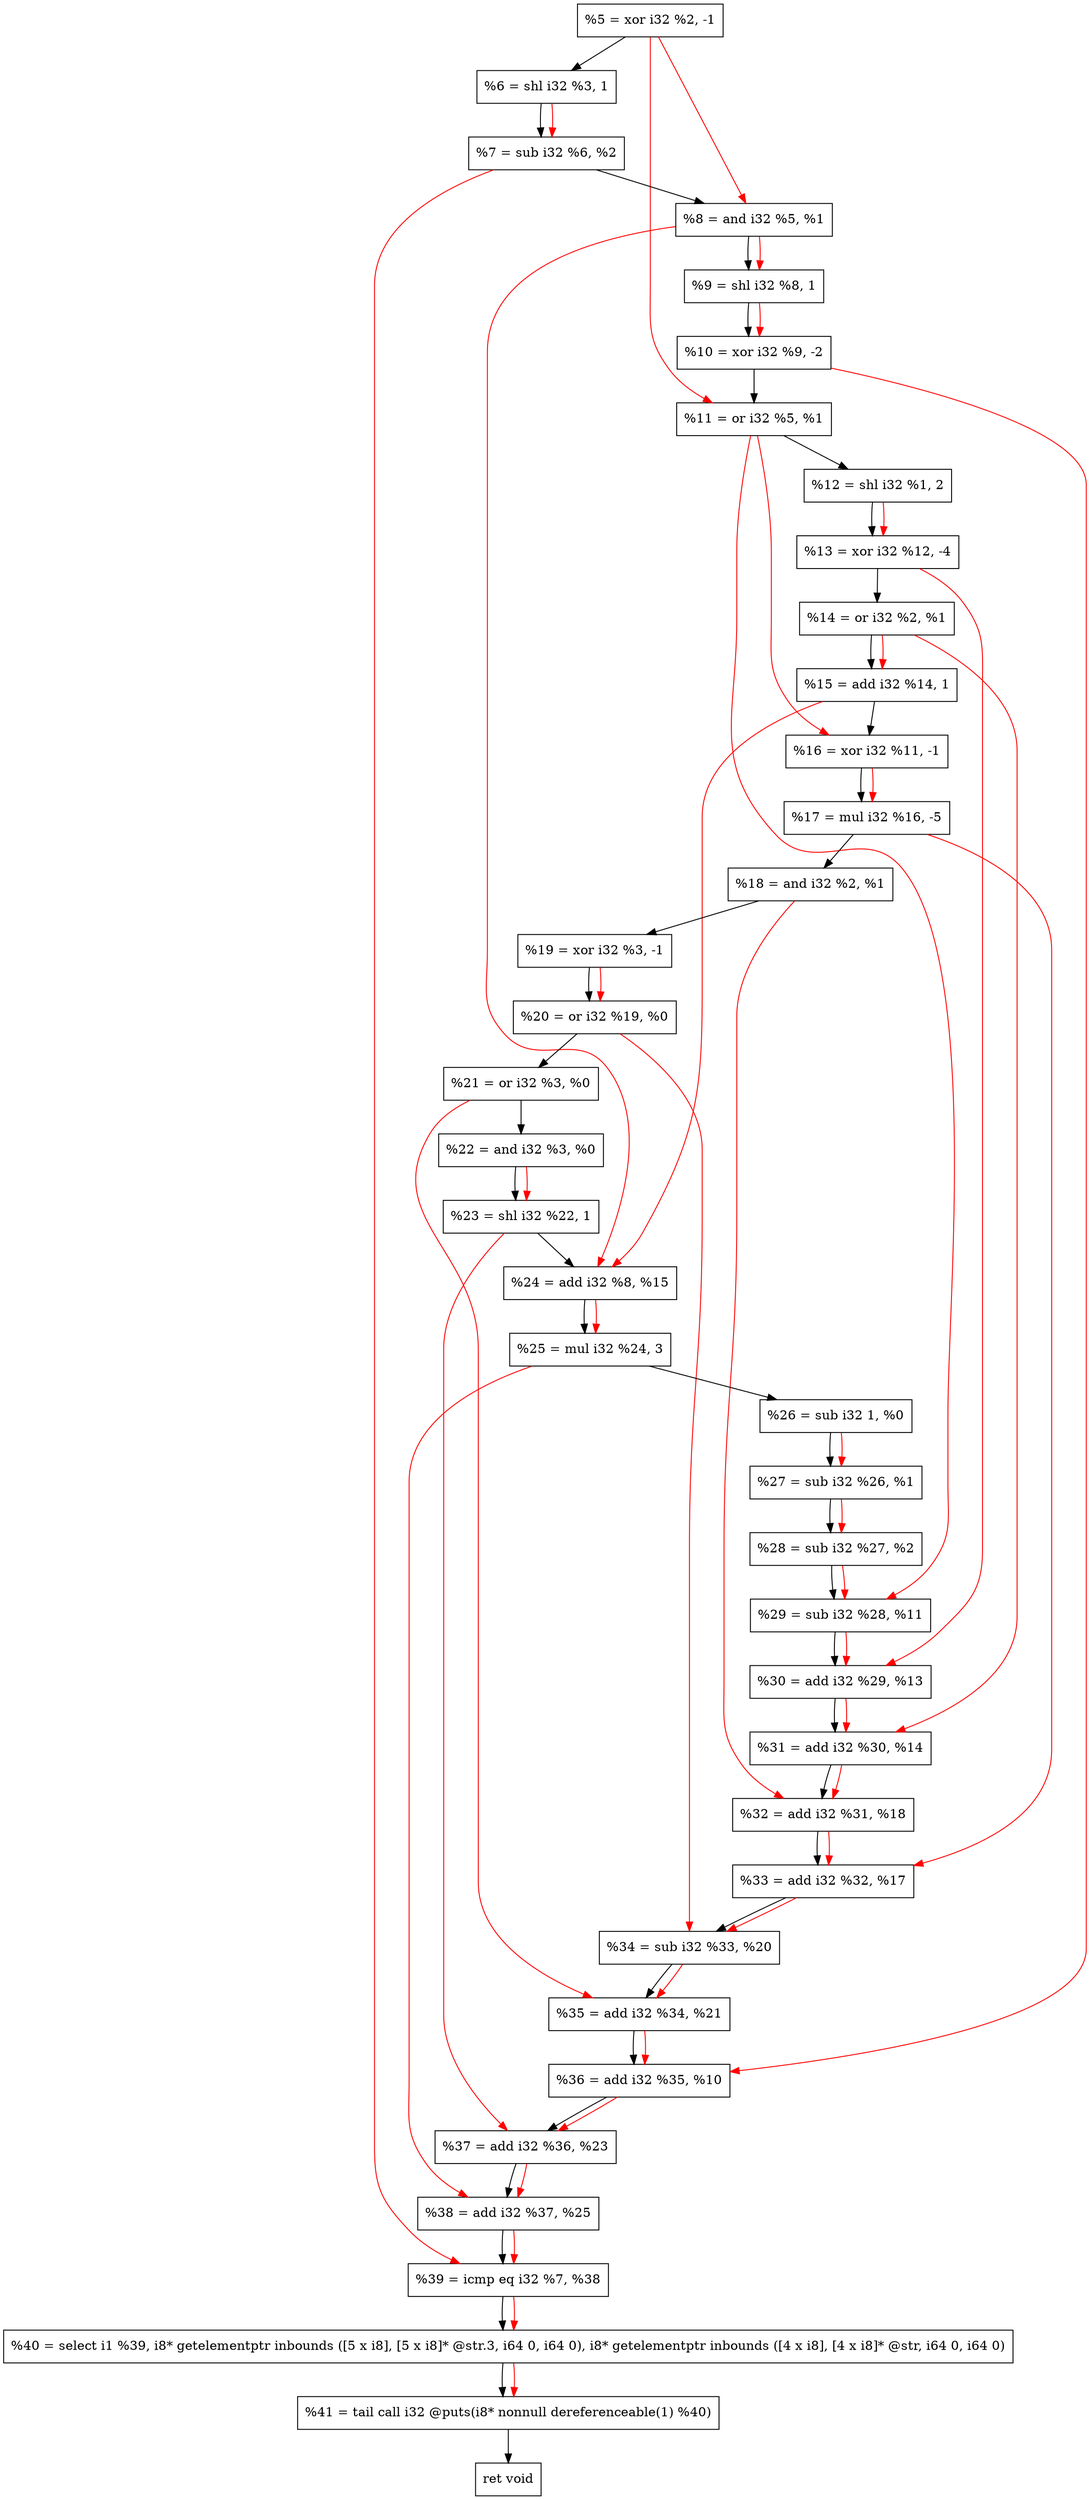 digraph "DFG for'crackme' function" {
	Node0x16cd030[shape=record, label="  %5 = xor i32 %2, -1"];
	Node0x16cd0d0[shape=record, label="  %6 = shl i32 %3, 1"];
	Node0x16cd140[shape=record, label="  %7 = sub i32 %6, %2"];
	Node0x16cd1b0[shape=record, label="  %8 = and i32 %5, %1"];
	Node0x16cd220[shape=record, label="  %9 = shl i32 %8, 1"];
	Node0x16cd2c0[shape=record, label="  %10 = xor i32 %9, -2"];
	Node0x16cd330[shape=record, label="  %11 = or i32 %5, %1"];
	Node0x16cd3d0[shape=record, label="  %12 = shl i32 %1, 2"];
	Node0x16cd470[shape=record, label="  %13 = xor i32 %12, -4"];
	Node0x16cd4e0[shape=record, label="  %14 = or i32 %2, %1"];
	Node0x16cd550[shape=record, label="  %15 = add i32 %14, 1"];
	Node0x16cd5c0[shape=record, label="  %16 = xor i32 %11, -1"];
	Node0x16cd660[shape=record, label="  %17 = mul i32 %16, -5"];
	Node0x16cd6d0[shape=record, label="  %18 = and i32 %2, %1"];
	Node0x16cd740[shape=record, label="  %19 = xor i32 %3, -1"];
	Node0x16cd7b0[shape=record, label="  %20 = or i32 %19, %0"];
	Node0x16cd820[shape=record, label="  %21 = or i32 %3, %0"];
	Node0x16cd890[shape=record, label="  %22 = and i32 %3, %0"];
	Node0x16cd900[shape=record, label="  %23 = shl i32 %22, 1"];
	Node0x16cd970[shape=record, label="  %24 = add i32 %8, %15"];
	Node0x16cda10[shape=record, label="  %25 = mul i32 %24, 3"];
	Node0x16cda80[shape=record, label="  %26 = sub i32 1, %0"];
	Node0x16cdaf0[shape=record, label="  %27 = sub i32 %26, %1"];
	Node0x16cdb60[shape=record, label="  %28 = sub i32 %27, %2"];
	Node0x16cdbd0[shape=record, label="  %29 = sub i32 %28, %11"];
	Node0x16cdc40[shape=record, label="  %30 = add i32 %29, %13"];
	Node0x16cdcb0[shape=record, label="  %31 = add i32 %30, %14"];
	Node0x16cdd20[shape=record, label="  %32 = add i32 %31, %18"];
	Node0x16cdfa0[shape=record, label="  %33 = add i32 %32, %17"];
	Node0x16ce010[shape=record, label="  %34 = sub i32 %33, %20"];
	Node0x16ce080[shape=record, label="  %35 = add i32 %34, %21"];
	Node0x16ce0f0[shape=record, label="  %36 = add i32 %35, %10"];
	Node0x16ce160[shape=record, label="  %37 = add i32 %36, %23"];
	Node0x16ce1d0[shape=record, label="  %38 = add i32 %37, %25"];
	Node0x16ce240[shape=record, label="  %39 = icmp eq i32 %7, %38"];
	Node0x166d268[shape=record, label="  %40 = select i1 %39, i8* getelementptr inbounds ([5 x i8], [5 x i8]* @str.3, i64 0, i64 0), i8* getelementptr inbounds ([4 x i8], [4 x i8]* @str, i64 0, i64 0)"];
	Node0x16ce6e0[shape=record, label="  %41 = tail call i32 @puts(i8* nonnull dereferenceable(1) %40)"];
	Node0x16ce730[shape=record, label="  ret void"];
	Node0x16cd030 -> Node0x16cd0d0;
	Node0x16cd0d0 -> Node0x16cd140;
	Node0x16cd140 -> Node0x16cd1b0;
	Node0x16cd1b0 -> Node0x16cd220;
	Node0x16cd220 -> Node0x16cd2c0;
	Node0x16cd2c0 -> Node0x16cd330;
	Node0x16cd330 -> Node0x16cd3d0;
	Node0x16cd3d0 -> Node0x16cd470;
	Node0x16cd470 -> Node0x16cd4e0;
	Node0x16cd4e0 -> Node0x16cd550;
	Node0x16cd550 -> Node0x16cd5c0;
	Node0x16cd5c0 -> Node0x16cd660;
	Node0x16cd660 -> Node0x16cd6d0;
	Node0x16cd6d0 -> Node0x16cd740;
	Node0x16cd740 -> Node0x16cd7b0;
	Node0x16cd7b0 -> Node0x16cd820;
	Node0x16cd820 -> Node0x16cd890;
	Node0x16cd890 -> Node0x16cd900;
	Node0x16cd900 -> Node0x16cd970;
	Node0x16cd970 -> Node0x16cda10;
	Node0x16cda10 -> Node0x16cda80;
	Node0x16cda80 -> Node0x16cdaf0;
	Node0x16cdaf0 -> Node0x16cdb60;
	Node0x16cdb60 -> Node0x16cdbd0;
	Node0x16cdbd0 -> Node0x16cdc40;
	Node0x16cdc40 -> Node0x16cdcb0;
	Node0x16cdcb0 -> Node0x16cdd20;
	Node0x16cdd20 -> Node0x16cdfa0;
	Node0x16cdfa0 -> Node0x16ce010;
	Node0x16ce010 -> Node0x16ce080;
	Node0x16ce080 -> Node0x16ce0f0;
	Node0x16ce0f0 -> Node0x16ce160;
	Node0x16ce160 -> Node0x16ce1d0;
	Node0x16ce1d0 -> Node0x16ce240;
	Node0x16ce240 -> Node0x166d268;
	Node0x166d268 -> Node0x16ce6e0;
	Node0x16ce6e0 -> Node0x16ce730;
edge [color=red]
	Node0x16cd0d0 -> Node0x16cd140;
	Node0x16cd030 -> Node0x16cd1b0;
	Node0x16cd1b0 -> Node0x16cd220;
	Node0x16cd220 -> Node0x16cd2c0;
	Node0x16cd030 -> Node0x16cd330;
	Node0x16cd3d0 -> Node0x16cd470;
	Node0x16cd4e0 -> Node0x16cd550;
	Node0x16cd330 -> Node0x16cd5c0;
	Node0x16cd5c0 -> Node0x16cd660;
	Node0x16cd740 -> Node0x16cd7b0;
	Node0x16cd890 -> Node0x16cd900;
	Node0x16cd1b0 -> Node0x16cd970;
	Node0x16cd550 -> Node0x16cd970;
	Node0x16cd970 -> Node0x16cda10;
	Node0x16cda80 -> Node0x16cdaf0;
	Node0x16cdaf0 -> Node0x16cdb60;
	Node0x16cdb60 -> Node0x16cdbd0;
	Node0x16cd330 -> Node0x16cdbd0;
	Node0x16cdbd0 -> Node0x16cdc40;
	Node0x16cd470 -> Node0x16cdc40;
	Node0x16cdc40 -> Node0x16cdcb0;
	Node0x16cd4e0 -> Node0x16cdcb0;
	Node0x16cdcb0 -> Node0x16cdd20;
	Node0x16cd6d0 -> Node0x16cdd20;
	Node0x16cdd20 -> Node0x16cdfa0;
	Node0x16cd660 -> Node0x16cdfa0;
	Node0x16cdfa0 -> Node0x16ce010;
	Node0x16cd7b0 -> Node0x16ce010;
	Node0x16ce010 -> Node0x16ce080;
	Node0x16cd820 -> Node0x16ce080;
	Node0x16ce080 -> Node0x16ce0f0;
	Node0x16cd2c0 -> Node0x16ce0f0;
	Node0x16ce0f0 -> Node0x16ce160;
	Node0x16cd900 -> Node0x16ce160;
	Node0x16ce160 -> Node0x16ce1d0;
	Node0x16cda10 -> Node0x16ce1d0;
	Node0x16cd140 -> Node0x16ce240;
	Node0x16ce1d0 -> Node0x16ce240;
	Node0x16ce240 -> Node0x166d268;
	Node0x166d268 -> Node0x16ce6e0;
}
